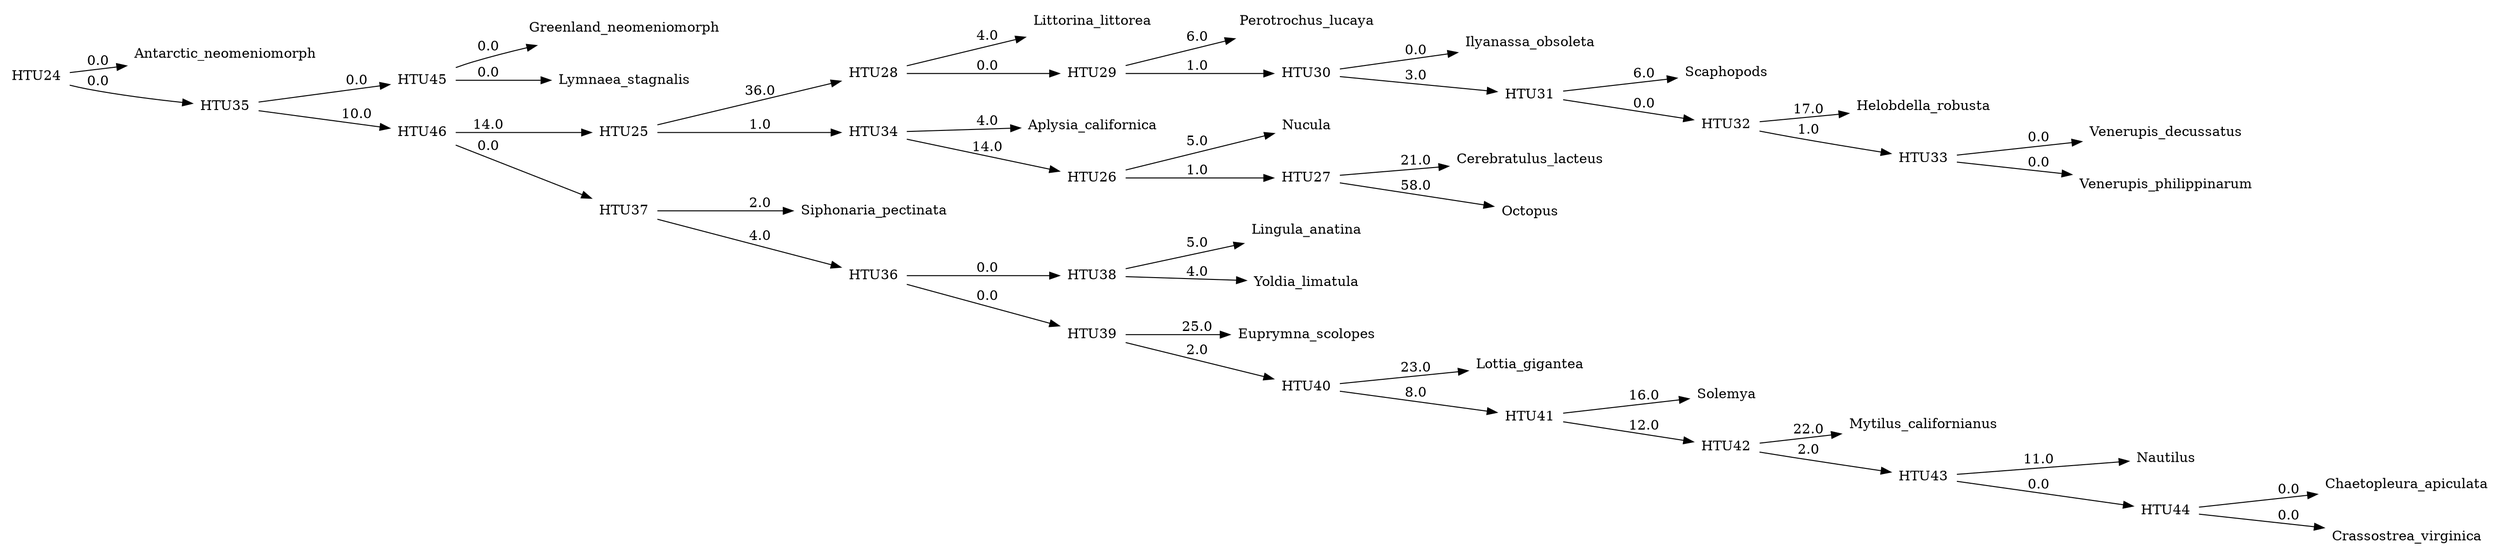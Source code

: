 digraph G {
	rankdir = LR;	edge [colorscheme=spectral11];	node [shape = none];

    0 [label=Antarctic_neomeniomorph];
    1 [label=Aplysia_californica];
    2 [label=Cerebratulus_lacteus];
    3 [label=Chaetopleura_apiculata];
    4 [label=Crassostrea_virginica];
    5 [label=Euprymna_scolopes];
    6 [label=Greenland_neomeniomorph];
    7 [label=Helobdella_robusta];
    8 [label=Ilyanassa_obsoleta];
    9 [label=Lingula_anatina];
    10 [label=Littorina_littorea];
    11 [label=Lottia_gigantea];
    12 [label=Lymnaea_stagnalis];
    13 [label=Mytilus_californianus];
    14 [label=Nautilus];
    15 [label=Nucula];
    16 [label=Octopus];
    17 [label=Perotrochus_lucaya];
    18 [label=Scaphopods];
    19 [label=Siphonaria_pectinata];
    20 [label=Solemya];
    21 [label=Venerupis_decussatus];
    22 [label=Venerupis_philippinarum];
    23 [label=Yoldia_limatula];
    24 [label=HTU24];
    25 [label=HTU25];
    26 [label=HTU26];
    27 [label=HTU27];
    28 [label=HTU28];
    29 [label=HTU29];
    30 [label=HTU30];
    31 [label=HTU31];
    32 [label=HTU32];
    33 [label=HTU33];
    34 [label=HTU34];
    35 [label=HTU35];
    36 [label=HTU36];
    37 [label=HTU37];
    38 [label=HTU38];
    39 [label=HTU39];
    40 [label=HTU40];
    41 [label=HTU41];
    42 [label=HTU42];
    43 [label=HTU43];
    44 [label=HTU44];
    45 [label=HTU45];
    46 [label=HTU46];
    24 -> 0 [label=0.0];
    24 -> 35 [label=0.0];
    25 -> 28 [label=36.0];
    25 -> 34 [label=1.0];
    26 -> 15 [label=5.0];
    26 -> 27 [label=1.0];
    27 -> 2 [label=21.0];
    27 -> 16 [label=58.0];
    28 -> 10 [label=4.0];
    28 -> 29 [label=0.0];
    29 -> 17 [label=6.0];
    29 -> 30 [label=1.0];
    30 -> 8 [label=0.0];
    30 -> 31 [label=3.0];
    31 -> 18 [label=6.0];
    31 -> 32 [label=0.0];
    32 -> 7 [label=17.0];
    32 -> 33 [label=1.0];
    33 -> 21 [label=0.0];
    33 -> 22 [label=0.0];
    34 -> 1 [label=4.0];
    34 -> 26 [label=14.0];
    35 -> 45 [label=0.0];
    35 -> 46 [label=10.0];
    36 -> 38 [label=0.0];
    36 -> 39 [label=0.0];
    37 -> 19 [label=2.0];
    37 -> 36 [label=4.0];
    38 -> 9 [label=5.0];
    38 -> 23 [label=4.0];
    39 -> 5 [label=25.0];
    39 -> 40 [label=2.0];
    40 -> 11 [label=23.0];
    40 -> 41 [label=8.0];
    41 -> 20 [label=16.0];
    41 -> 42 [label=12.0];
    42 -> 13 [label=22.0];
    42 -> 43 [label=2.0];
    43 -> 14 [label=11.0];
    43 -> 44 [label=0.0];
    44 -> 3 [label=0.0];
    44 -> 4 [label=0.0];
    45 -> 6 [label=0.0];
    45 -> 12 [label=0.0];
    46 -> 25 [label=14.0];
    46 -> 37 [label=0.0];
}
//1605.0
digraph G {
	rankdir = LR;	edge [colorscheme=spectral11];	node [shape = none];

    0 [label=Antarctic_neomeniomorph];
    1 [label=Aplysia_californica];
    2 [label=Cerebratulus_lacteus];
    3 [label=Chaetopleura_apiculata];
    4 [label=Crassostrea_virginica];
    5 [label=Euprymna_scolopes];
    6 [label=Greenland_neomeniomorph];
    7 [label=Helobdella_robusta];
    8 [label=Ilyanassa_obsoleta];
    9 [label=Lingula_anatina];
    10 [label=Littorina_littorea];
    11 [label=Lottia_gigantea];
    12 [label=Lymnaea_stagnalis];
    13 [label=Mytilus_californianus];
    14 [label=Nautilus];
    15 [label=Nucula];
    16 [label=Octopus];
    17 [label=Perotrochus_lucaya];
    18 [label=Scaphopods];
    19 [label=Siphonaria_pectinata];
    20 [label=Solemya];
    21 [label=Venerupis_decussatus];
    22 [label=Venerupis_philippinarum];
    23 [label=Yoldia_limatula];
    24 [label=HTU24];
    25 [label=HTU25];
    26 [label=HTU26];
    27 [label=HTU27];
    28 [label=HTU28];
    29 [label=HTU29];
    30 [label=HTU30];
    31 [label=HTU31];
    32 [label=HTU32];
    33 [label=HTU33];
    34 [label=HTU34];
    35 [label=HTU35];
    36 [label=HTU36];
    37 [label=HTU37];
    38 [label=HTU38];
    39 [label=HTU39];
    40 [label=HTU40];
    41 [label=HTU41];
    42 [label=HTU42];
    43 [label=HTU43];
    44 [label=HTU44];
    45 [label=HTU45];
    46 [label=HTU46];
    24 -> 0 [label=0.0];
    24 -> 36 [label=0.0];
    25 -> 1 [label=26.0];
    25 -> 5 [label=3.0];
    26 -> 28 [label=27.0];
    26 -> 35 [label=7.0];
    27 -> 2 [label=36.0];
    27 -> 16 [label=20.0];
    28 -> 10 [label=7.0];
    28 -> 29 [label=3.0];
    29 -> 17 [label=10.0];
    29 -> 30 [label=0.0];
    30 -> 8 [label=1.0];
    30 -> 31 [label=1.0];
    31 -> 11 [label=12.0];
    31 -> 32 [label=0.0];
    32 -> 18 [label=5.0];
    32 -> 33 [label=0.0];
    33 -> 7 [label=7.0];
    33 -> 34 [label=2.0];
    34 -> 21 [label=0.0];
    34 -> 22 [label=0.0];
    35 -> 25 [label=32.0];
    35 -> 27 [label=0.0];
    36 -> 45 [label=0.0];
    36 -> 46 [label=9.0];
    37 -> 39 [label=1.0];
    37 -> 40 [label=3.0];
    38 -> 19 [label=2.0];
    38 -> 37 [label=3.0];
    39 -> 9 [label=5.0];
    39 -> 23 [label=4.0];
    40 -> 15 [label=12.0];
    40 -> 41 [label=8.0];
    41 -> 20 [label=17.0];
    41 -> 42 [label=9.0];
    42 -> 13 [label=21.0];
    42 -> 43 [label=3.0];
    43 -> 14 [label=11.0];
    43 -> 44 [label=0.0];
    44 -> 3 [label=0.0];
    44 -> 4 [label=0.0];
    45 -> 6 [label=0.0];
    45 -> 12 [label=0.0];
    46 -> 26 [label=0.0];
    46 -> 38 [label=6.0];
}
//1577.0
digraph G {
	rankdir = LR;	edge [colorscheme=spectral11];	node [shape = none];

    0 [label=Antarctic_neomeniomorph];
    1 [label=Aplysia_californica];
    2 [label=Cerebratulus_lacteus];
    3 [label=Chaetopleura_apiculata];
    4 [label=Crassostrea_virginica];
    5 [label=Euprymna_scolopes];
    6 [label=Greenland_neomeniomorph];
    7 [label=Helobdella_robusta];
    8 [label=Ilyanassa_obsoleta];
    9 [label=Lingula_anatina];
    10 [label=Littorina_littorea];
    11 [label=Lottia_gigantea];
    12 [label=Lymnaea_stagnalis];
    13 [label=Mytilus_californianus];
    14 [label=Nautilus];
    15 [label=Nucula];
    16 [label=Octopus];
    17 [label=Perotrochus_lucaya];
    18 [label=Scaphopods];
    19 [label=Siphonaria_pectinata];
    20 [label=Solemya];
    21 [label=Venerupis_decussatus];
    22 [label=Venerupis_philippinarum];
    23 [label=Yoldia_limatula];
    24 [label=HTU24];
    25 [label=HTU25];
    26 [label=HTU26];
    27 [label=HTU27];
    28 [label=HTU28];
    29 [label=HTU29];
    30 [label=HTU30];
    31 [label=HTU31];
    32 [label=HTU32];
    33 [label=HTU33];
    34 [label=HTU34];
    35 [label=HTU35];
    36 [label=HTU36];
    37 [label=HTU37];
    38 [label=HTU38];
    39 [label=HTU39];
    40 [label=HTU40];
    41 [label=HTU41];
    42 [label=HTU42];
    43 [label=HTU43];
    44 [label=HTU44];
    45 [label=HTU45];
    46 [label=HTU46];
    24 -> 0 [label=0.0];
    24 -> 37 [label=0.0];
    25 -> 3 [label=12.0];
    25 -> 16 [label=15.0];
    26 -> 1 [label=5.0];
    26 -> 5 [label=7.0];
    27 -> 29 [label=38.0];
    27 -> 36 [label=5.0];
    28 -> 15 [label=11.0];
    28 -> 25 [label=4.0];
    29 -> 10 [label=6.0];
    29 -> 30 [label=8.0];
    30 -> 17 [label=10.0];
    30 -> 31 [label=1.0];
    31 -> 8 [label=0.0];
    31 -> 32 [label=3.0];
    32 -> 18 [label=54.0];
    32 -> 33 [label=0.0];
    33 -> 7 [label=17.0];
    33 -> 34 [label=1.0];
    34 -> 22 [label=0.0];
    34 -> 35 [label=0.0];
    35 -> 6 [label=0.0];
    35 -> 21 [label=0.0];
    36 -> 26 [label=3.0];
    36 -> 28 [label=0.0];
    37 -> 45 [label=0.0];
    37 -> 46 [label=2.0];
    38 -> 40 [label=0.0];
    38 -> 41 [label=0.0];
    39 -> 19 [label=2.0];
    39 -> 38 [label=4.0];
    40 -> 9 [label=5.0];
    40 -> 23 [label=4.0];
    41 -> 11 [label=30.0];
    41 -> 42 [label=7.0];
    42 -> 20 [label=16.0];
    42 -> 43 [label=11.0];
    43 -> 13 [label=21.0];
    43 -> 44 [label=0.0];
    44 -> 4 [label=0.0];
    44 -> 14 [label=0.0];
    45 -> 2 [label=0.0];
    45 -> 12 [label=0.0];
    46 -> 27 [label=9.0];
    46 -> 39 [label=0.0];
}
//1573.0
digraph G {
	rankdir = LR;	edge [colorscheme=spectral11];	node [shape = none];

    0 [label=Antarctic_neomeniomorph];
    1 [label=Aplysia_californica];
    2 [label=Cerebratulus_lacteus];
    3 [label=Chaetopleura_apiculata];
    4 [label=Crassostrea_virginica];
    5 [label=Euprymna_scolopes];
    6 [label=Greenland_neomeniomorph];
    7 [label=Helobdella_robusta];
    8 [label=Ilyanassa_obsoleta];
    9 [label=Lingula_anatina];
    10 [label=Littorina_littorea];
    11 [label=Lottia_gigantea];
    12 [label=Lymnaea_stagnalis];
    13 [label=Mytilus_californianus];
    14 [label=Nautilus];
    15 [label=Nucula];
    16 [label=Octopus];
    17 [label=Perotrochus_lucaya];
    18 [label=Scaphopods];
    19 [label=Siphonaria_pectinata];
    20 [label=Solemya];
    21 [label=Venerupis_decussatus];
    22 [label=Venerupis_philippinarum];
    23 [label=Yoldia_limatula];
    24 [label=HTU24];
    25 [label=HTU25];
    26 [label=HTU26];
    27 [label=HTU27];
    28 [label=HTU28];
    29 [label=HTU29];
    30 [label=HTU30];
    31 [label=HTU31];
    32 [label=HTU32];
    33 [label=HTU33];
    34 [label=HTU34];
    35 [label=HTU35];
    36 [label=HTU36];
    37 [label=HTU37];
    38 [label=HTU38];
    39 [label=HTU39];
    40 [label=HTU40];
    41 [label=HTU41];
    42 [label=HTU42];
    43 [label=HTU43];
    44 [label=HTU44];
    45 [label=HTU45];
    46 [label=HTU46];
    24 -> 0 [label=0.0];
    24 -> 36 [label=0.0];
    25 -> 1 [label=27.0];
    25 -> 5 [label=2.0];
    26 -> 28 [label=23.0];
    26 -> 35 [label=1.0];
    27 -> 15 [label=26.0];
    27 -> 16 [label=26.0];
    28 -> 10 [label=9.0];
    28 -> 29 [label=7.0];
    29 -> 17 [label=9.0];
    29 -> 30 [label=7.0];
    30 -> 18 [label=62.0];
    30 -> 31 [label=0.0];
    31 -> 7 [label=15.0];
    31 -> 32 [label=2.0];
    32 -> 13 [label=25.0];
    32 -> 33 [label=1.0];
    33 -> 22 [label=0.0];
    33 -> 34 [label=0.0];
    34 -> 6 [label=0.0];
    34 -> 21 [label=0.0];
    35 -> 25 [label=3.0];
    35 -> 27 [label=1.0];
    36 -> 45 [label=0.0];
    36 -> 46 [label=32.0];
    37 -> 40 [label=0.0];
    37 -> 41 [label=0.0];
    38 -> 37 [label=0.0];
    38 -> 39 [label=0.0];
    39 -> 8 [label=5.0];
    39 -> 19 [label=7.0];
    40 -> 9 [label=5.0];
    40 -> 23 [label=4.0];
    41 -> 11 [label=22.0];
    41 -> 42 [label=3.0];
    42 -> 20 [label=18.0];
    42 -> 43 [label=2.0];
    43 -> 14 [label=10.0];
    43 -> 44 [label=0.0];
    44 -> 3 [label=0.0];
    44 -> 4 [label=0.0];
    45 -> 2 [label=0.0];
    45 -> 12 [label=0.0];
    46 -> 26 [label=10.0];
    46 -> 38 [label=0.0];
}
//1558.0
digraph G {
	rankdir = LR;	edge [colorscheme=spectral11];	node [shape = none];

    0 [label=Antarctic_neomeniomorph];
    1 [label=Aplysia_californica];
    2 [label=Cerebratulus_lacteus];
    3 [label=Chaetopleura_apiculata];
    4 [label=Crassostrea_virginica];
    5 [label=Euprymna_scolopes];
    6 [label=Greenland_neomeniomorph];
    7 [label=Helobdella_robusta];
    8 [label=Ilyanassa_obsoleta];
    9 [label=Lingula_anatina];
    10 [label=Littorina_littorea];
    11 [label=Lottia_gigantea];
    12 [label=Lymnaea_stagnalis];
    13 [label=Mytilus_californianus];
    14 [label=Nautilus];
    15 [label=Nucula];
    16 [label=Octopus];
    17 [label=Perotrochus_lucaya];
    18 [label=Scaphopods];
    19 [label=Siphonaria_pectinata];
    20 [label=Solemya];
    21 [label=Venerupis_decussatus];
    22 [label=Venerupis_philippinarum];
    23 [label=Yoldia_limatula];
    24 [label=HTU24];
    25 [label=HTU25];
    26 [label=HTU26];
    27 [label=HTU27];
    28 [label=HTU28];
    29 [label=HTU29];
    30 [label=HTU30];
    31 [label=HTU31];
    32 [label=HTU32];
    33 [label=HTU33];
    34 [label=HTU34];
    35 [label=HTU35];
    36 [label=HTU36];
    37 [label=HTU37];
    38 [label=HTU38];
    39 [label=HTU39];
    40 [label=HTU40];
    41 [label=HTU41];
    42 [label=HTU42];
    43 [label=HTU43];
    44 [label=HTU44];
    45 [label=HTU45];
    46 [label=HTU46];
    24 -> 0 [label=0.0];
    24 -> 37 [label=0.0];
    25 -> 3 [label=20.0];
    25 -> 16 [label=11.0];
    26 -> 1 [label=5.0];
    26 -> 5 [label=3.0];
    27 -> 28 [label=23.0];
    27 -> 36 [label=3.0];
    28 -> 10 [label=8.0];
    28 -> 29 [label=6.0];
    29 -> 17 [label=9.0];
    29 -> 30 [label=6.0];
    30 -> 18 [label=64.0];
    30 -> 31 [label=1.0];
    31 -> 7 [label=16.0];
    31 -> 32 [label=1.0];
    32 -> 9 [label=4.0];
    32 -> 33 [label=2.0];
    33 -> 13 [label=25.0];
    33 -> 34 [label=0.0];
    34 -> 22 [label=0.0];
    34 -> 35 [label=0.0];
    35 -> 6 [label=0.0];
    35 -> 21 [label=0.0];
    36 -> 25 [label=1.0];
    36 -> 26 [label=8.0];
    37 -> 45 [label=0.0];
    37 -> 46 [label=3.0];
    38 -> 23 [label=4.0];
    38 -> 41 [label=0.0];
    39 -> 38 [label=0.0];
    39 -> 40 [label=0.0];
    40 -> 8 [label=5.0];
    40 -> 19 [label=8.0];
    41 -> 11 [label=32.0];
    41 -> 42 [label=6.0];
    42 -> 15 [label=15.0];
    42 -> 43 [label=7.0];
    43 -> 20 [label=17.0];
    43 -> 44 [label=0.0];
    44 -> 4 [label=0.0];
    44 -> 14 [label=0.0];
    45 -> 2 [label=0.0];
    45 -> 12 [label=0.0];
    46 -> 27 [label=0.0];
    46 -> 39 [label=0.0];
}
//1506.0
digraph G {
	rankdir = LR;	edge [colorscheme=spectral11];	node [shape = none];

    0 [label=Antarctic_neomeniomorph];
    1 [label=Aplysia_californica];
    2 [label=Cerebratulus_lacteus];
    3 [label=Chaetopleura_apiculata];
    4 [label=Crassostrea_virginica];
    5 [label=Euprymna_scolopes];
    6 [label=Greenland_neomeniomorph];
    7 [label=Helobdella_robusta];
    8 [label=Ilyanassa_obsoleta];
    9 [label=Lingula_anatina];
    10 [label=Littorina_littorea];
    11 [label=Lottia_gigantea];
    12 [label=Lymnaea_stagnalis];
    13 [label=Mytilus_californianus];
    14 [label=Nautilus];
    15 [label=Nucula];
    16 [label=Octopus];
    17 [label=Perotrochus_lucaya];
    18 [label=Scaphopods];
    19 [label=Siphonaria_pectinata];
    20 [label=Solemya];
    21 [label=Venerupis_decussatus];
    22 [label=Venerupis_philippinarum];
    23 [label=Yoldia_limatula];
    24 [label=HTU24];
    25 [label=HTU25];
    26 [label=HTU26];
    27 [label=HTU27];
    28 [label=HTU28];
    29 [label=HTU29];
    30 [label=HTU30];
    31 [label=HTU31];
    32 [label=HTU32];
    33 [label=HTU33];
    34 [label=HTU34];
    35 [label=HTU35];
    36 [label=HTU36];
    37 [label=HTU37];
    38 [label=HTU38];
    39 [label=HTU39];
    40 [label=HTU40];
    41 [label=HTU41];
    42 [label=HTU42];
    43 [label=HTU43];
    44 [label=HTU44];
    45 [label=HTU45];
    46 [label=HTU46];
    47 [label=HTU47];
    48 [label=HTU48];
    49 [label=HTU49];
    50 [label=HTU50];
    51 [label=HTU51];
    52 [label=HTU52];
    24 -> 0 [label=0.0];
    24 -> 38 [label=0.0];
    25 -> 1 [label=28.0];
    25 -> 5 [label=4.0];
    26 -> 27 [label=34.0];
    26 -> 37 [label=7.0];
    27 -> 10 [label=6.0];
    27 -> 28 [label=15.0];
    28 -> 17 [label=9.0];
    28 -> 29 [label=0.0];
    29 -> 8 [label=1.0];
    29 -> 30 [label=1.0];
    30 -> 31 [label=0.0];
    30 -> 50 [label=0.0];
    31 -> 18 [label=55.0];
    31 -> 32 [label=0.0];
    32 -> 7 [label=16.0];
    32 -> 33 [label=1.0];
    33 -> 9 [label=4.0];
    33 -> 34 [label=2.0];
    34 -> 35 [label=0.0];
    34 -> 51 [label=0.0];
    35 -> 22 [label=0.0];
    35 -> 36 [label=0.0];
    36 -> 21 [label=0.0];
    36 -> 49 [label=0.0];
    37 -> 16 [label=8.0];
    37 -> 25 [label=4.0];
    38 -> 47 [label=0.0];
    38 -> 52 [label=2.0];
    39 -> 23 [label=4.0];
    39 -> 41 [label=0.0];
    40 -> 19 [label=2.0];
    40 -> 39 [label=5.0];
    41 -> 42 [label=6.0];
    41 -> 50 [label=0.0];
    42 -> 15 [label=10.0];
    42 -> 43 [label=7.0];
    43 -> 20 [label=15.0];
    43 -> 44 [label=10.0];
    44 -> 45 [label=2.0];
    44 -> 51 [label=0.0];
    45 -> 14 [label=11.0];
    45 -> 46 [label=0.0];
    46 -> 3 [label=0.0];
    46 -> 4 [label=0.0];
    47 -> 2 [label=0.0];
    47 -> 48 [label=0.0];
    48 -> 12 [label=0.0];
    48 -> 49 [label=0.0];
    49 -> 6 [label=0.0];
    50 -> 11 [label=26.0];
    51 -> 13 [label=22.0];
    52 -> 26 [label=21.0];
    52 -> 40 [label=0.0];
}
//1502.1195652173913
